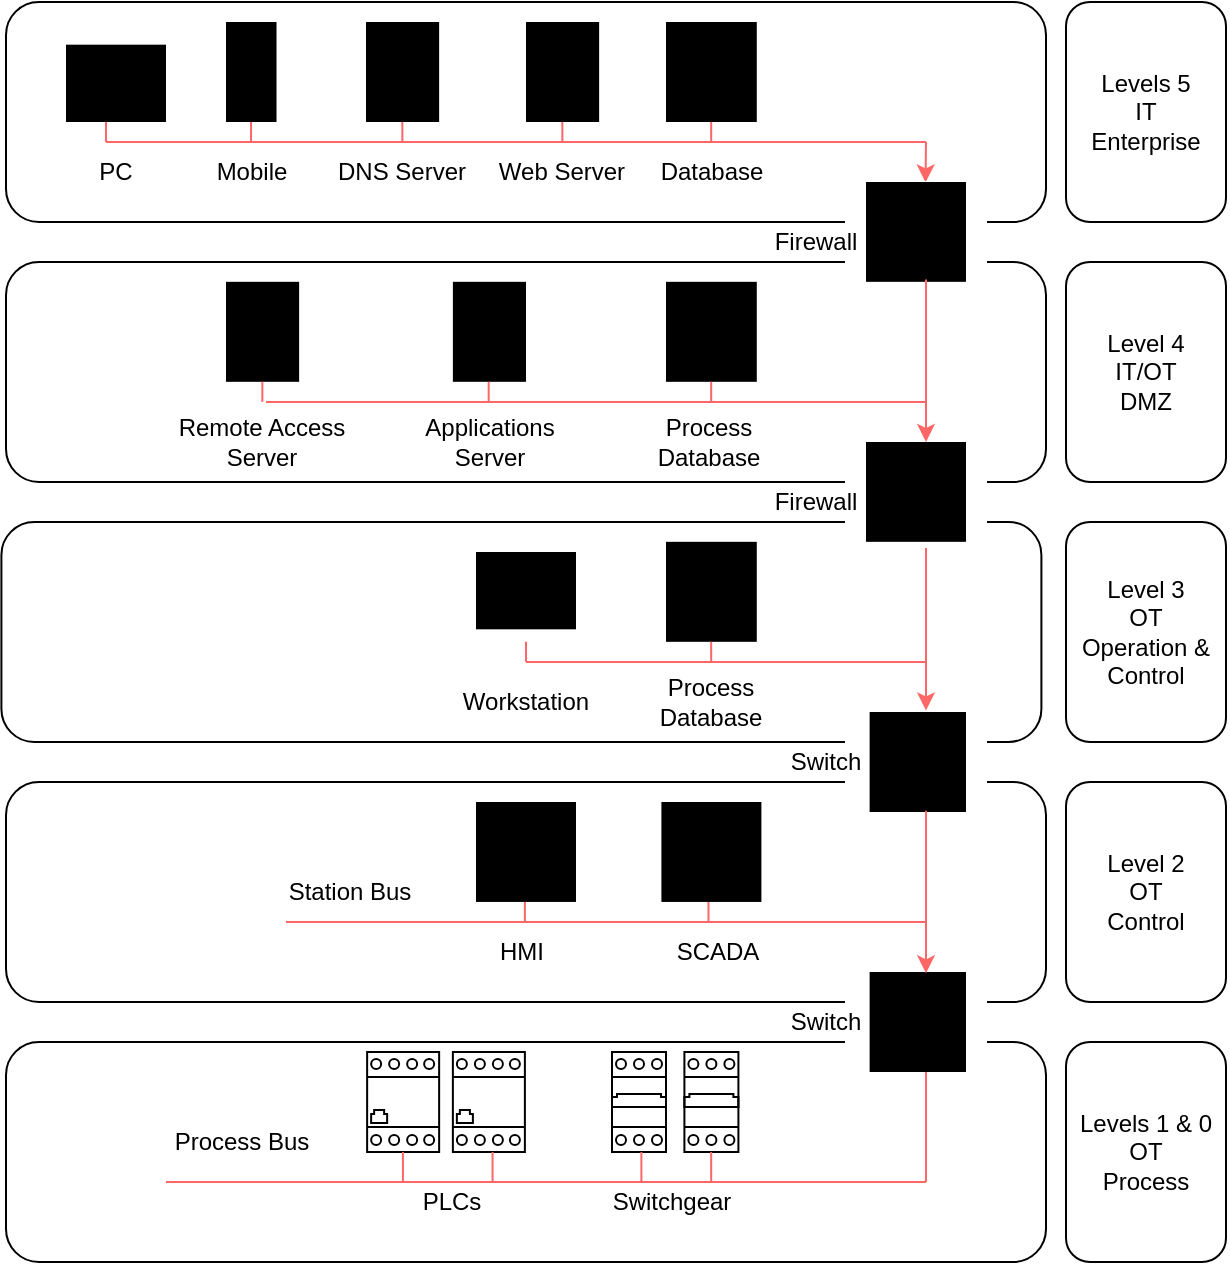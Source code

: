 <mxfile version="26.0.13">
  <diagram name="Page-1" id="nZBe7jGSiJjQ3l0EsS6I">
    <mxGraphModel dx="1383" dy="756" grid="1" gridSize="10" guides="1" tooltips="1" connect="1" arrows="1" fold="1" page="1" pageScale="1" pageWidth="1169" pageHeight="827" math="0" shadow="0">
      <root>
        <mxCell id="0" />
        <mxCell id="1" parent="0" />
        <mxCell id="Lq0R-Xg2uxRW0UDBwz7J-2" value="" style="rounded=1;whiteSpace=wrap;html=1;" vertex="1" parent="1">
          <mxGeometry x="190" y="100" width="520" height="110" as="geometry" />
        </mxCell>
        <mxCell id="Lq0R-Xg2uxRW0UDBwz7J-11" value="&lt;div&gt;Levels 5&lt;/div&gt;&lt;div&gt;IT&lt;/div&gt;&lt;div&gt;Enterprise&lt;/div&gt;" style="rounded=1;whiteSpace=wrap;html=1;" vertex="1" parent="1">
          <mxGeometry x="720" y="100" width="80" height="110" as="geometry" />
        </mxCell>
        <mxCell id="Lq0R-Xg2uxRW0UDBwz7J-12" value="&lt;div&gt;Level 4&lt;/div&gt;&lt;div&gt;IT/OT&lt;/div&gt;&lt;div&gt;DMZ&lt;/div&gt;" style="rounded=1;whiteSpace=wrap;html=1;" vertex="1" parent="1">
          <mxGeometry x="720" y="230" width="80" height="110" as="geometry" />
        </mxCell>
        <mxCell id="Lq0R-Xg2uxRW0UDBwz7J-13" value="&lt;div&gt;Level 3&lt;/div&gt;&lt;div&gt;OT&lt;/div&gt;&lt;div&gt;Operation &amp;amp; Control&lt;/div&gt;" style="rounded=1;whiteSpace=wrap;html=1;" vertex="1" parent="1">
          <mxGeometry x="720" y="360" width="80" height="110" as="geometry" />
        </mxCell>
        <mxCell id="Lq0R-Xg2uxRW0UDBwz7J-14" value="&lt;div&gt;Level 2&lt;/div&gt;&lt;div&gt;OT&lt;/div&gt;&lt;div&gt;Control&lt;/div&gt;" style="rounded=1;whiteSpace=wrap;html=1;" vertex="1" parent="1">
          <mxGeometry x="720" y="490" width="80" height="110" as="geometry" />
        </mxCell>
        <mxCell id="Lq0R-Xg2uxRW0UDBwz7J-15" value="&lt;div&gt;Levels 1 &amp;amp; 0&lt;/div&gt;&lt;div&gt;OT&lt;/div&gt;&lt;div&gt;Process&lt;/div&gt;" style="rounded=1;whiteSpace=wrap;html=1;" vertex="1" parent="1">
          <mxGeometry x="720" y="620" width="80" height="110" as="geometry" />
        </mxCell>
        <mxCell id="Lq0R-Xg2uxRW0UDBwz7J-16" value="" style="sketch=0;verticalLabelPosition=bottom;sketch=0;aspect=fixed;html=1;verticalAlign=top;strokeColor=none;fillColor=#000000;align=center;outlineConnect=0;pointerEvents=1;shape=mxgraph.citrix2.desktop;" vertex="1" parent="1">
          <mxGeometry x="220" y="121.34" width="50" height="38.66" as="geometry" />
        </mxCell>
        <mxCell id="Lq0R-Xg2uxRW0UDBwz7J-17" value="" style="sketch=0;verticalLabelPosition=bottom;sketch=0;aspect=fixed;html=1;verticalAlign=top;strokeColor=none;fillColor=#000000;align=center;outlineConnect=0;pointerEvents=1;shape=mxgraph.citrix2.mobile;" vertex="1" parent="1">
          <mxGeometry x="300" y="110.0" width="25.255" height="50" as="geometry" />
        </mxCell>
        <mxCell id="Lq0R-Xg2uxRW0UDBwz7J-18" value="" style="sketch=0;verticalLabelPosition=bottom;sketch=0;aspect=fixed;html=1;verticalAlign=top;strokeColor=none;fillColor=#000000;align=center;outlineConnect=0;pointerEvents=1;shape=mxgraph.citrix2.thin_client;" vertex="1" parent="1">
          <mxGeometry x="370" y="110.0" width="36.565" height="50" as="geometry" />
        </mxCell>
        <mxCell id="Lq0R-Xg2uxRW0UDBwz7J-19" value="" style="sketch=0;verticalLabelPosition=bottom;sketch=0;aspect=fixed;html=1;verticalAlign=top;strokeColor=none;fillColor=#000000;align=center;outlineConnect=0;pointerEvents=1;shape=mxgraph.citrix2.thin_client;" vertex="1" parent="1">
          <mxGeometry x="450" y="110.0" width="36.565" height="50" as="geometry" />
        </mxCell>
        <mxCell id="Lq0R-Xg2uxRW0UDBwz7J-20" value="" style="sketch=0;verticalLabelPosition=bottom;sketch=0;aspect=fixed;html=1;verticalAlign=top;strokeColor=none;fillColor=#000000;align=center;outlineConnect=0;pointerEvents=1;shape=mxgraph.citrix2.site_database;" vertex="1" parent="1">
          <mxGeometry x="520" y="110" width="45.395" height="50" as="geometry" />
        </mxCell>
        <mxCell id="Lq0R-Xg2uxRW0UDBwz7J-31" value="" style="endArrow=none;html=1;rounded=0;strokeColor=#FF6666;" edge="1" parent="1">
          <mxGeometry width="50" height="50" relative="1" as="geometry">
            <mxPoint x="240" y="170" as="sourcePoint" />
            <mxPoint x="650" y="170" as="targetPoint" />
          </mxGeometry>
        </mxCell>
        <mxCell id="Lq0R-Xg2uxRW0UDBwz7J-32" value="" style="endArrow=classic;html=1;rounded=0;entryX=0.568;entryY=0.004;entryDx=0;entryDy=0;entryPerimeter=0;strokeColor=#FF6666;" edge="1" parent="1" target="Lq0R-Xg2uxRW0UDBwz7J-23">
          <mxGeometry width="50" height="50" relative="1" as="geometry">
            <mxPoint x="650" y="170" as="sourcePoint" />
            <mxPoint x="650" y="180" as="targetPoint" />
          </mxGeometry>
        </mxCell>
        <mxCell id="Lq0R-Xg2uxRW0UDBwz7J-46" value="" style="rounded=1;whiteSpace=wrap;html=1;" vertex="1" parent="1">
          <mxGeometry x="190" y="230" width="520" height="110" as="geometry" />
        </mxCell>
        <mxCell id="Lq0R-Xg2uxRW0UDBwz7J-51" value="" style="sketch=0;verticalLabelPosition=bottom;sketch=0;aspect=fixed;html=1;verticalAlign=top;strokeColor=none;fillColor=#000000;align=center;outlineConnect=0;pointerEvents=1;shape=mxgraph.citrix2.thin_client;" vertex="1" parent="1">
          <mxGeometry x="413.44" y="239.91" width="36.565" height="50" as="geometry" />
        </mxCell>
        <mxCell id="Lq0R-Xg2uxRW0UDBwz7J-52" value="" style="sketch=0;verticalLabelPosition=bottom;sketch=0;aspect=fixed;html=1;verticalAlign=top;strokeColor=none;fillColor=#000000;align=center;outlineConnect=0;pointerEvents=1;shape=mxgraph.citrix2.site_database;" vertex="1" parent="1">
          <mxGeometry x="520" y="239.91" width="45.395" height="50" as="geometry" />
        </mxCell>
        <mxCell id="Lq0R-Xg2uxRW0UDBwz7J-57" value="" style="rounded=1;whiteSpace=wrap;html=1;" vertex="1" parent="1">
          <mxGeometry x="187.7" y="360" width="520" height="110" as="geometry" />
        </mxCell>
        <mxCell id="Lq0R-Xg2uxRW0UDBwz7J-63" value="" style="sketch=0;verticalLabelPosition=bottom;sketch=0;aspect=fixed;html=1;verticalAlign=top;strokeColor=none;fillColor=#000000;align=center;outlineConnect=0;pointerEvents=1;shape=mxgraph.citrix2.site_database;" vertex="1" parent="1">
          <mxGeometry x="520" y="369.91" width="45.395" height="50" as="geometry" />
        </mxCell>
        <mxCell id="Lq0R-Xg2uxRW0UDBwz7J-68" value="" style="rounded=1;whiteSpace=wrap;html=1;" vertex="1" parent="1">
          <mxGeometry x="190" y="490" width="520" height="110" as="geometry" />
        </mxCell>
        <mxCell id="Lq0R-Xg2uxRW0UDBwz7J-79" value="" style="rounded=1;whiteSpace=wrap;html=1;" vertex="1" parent="1">
          <mxGeometry x="190" y="620" width="520" height="110" as="geometry" />
        </mxCell>
        <mxCell id="Lq0R-Xg2uxRW0UDBwz7J-23" value="" style="rounded=0;whiteSpace=wrap;html=1;strokeColor=#FFFFFF;" vertex="1" parent="1">
          <mxGeometry x="610" y="190" width="70" height="60" as="geometry" />
        </mxCell>
        <mxCell id="Lq0R-Xg2uxRW0UDBwz7J-53" value="" style="rounded=0;whiteSpace=wrap;html=1;strokeColor=#FFFFFF;" vertex="1" parent="1">
          <mxGeometry x="610" y="320" width="70" height="60" as="geometry" />
        </mxCell>
        <mxCell id="Lq0R-Xg2uxRW0UDBwz7J-75" value="" style="rounded=0;whiteSpace=wrap;html=1;strokeColor=#FFFFFF;" vertex="1" parent="1">
          <mxGeometry x="610" y="580" width="70" height="60" as="geometry" />
        </mxCell>
        <mxCell id="Lq0R-Xg2uxRW0UDBwz7J-21" value="" style="sketch=0;verticalLabelPosition=bottom;sketch=0;aspect=fixed;html=1;verticalAlign=top;strokeColor=none;fillColor=#000000;align=center;outlineConnect=0;pointerEvents=1;shape=mxgraph.citrix2.firewall;" vertex="1" parent="1">
          <mxGeometry x="620" y="190" width="50" height="49.915" as="geometry" />
        </mxCell>
        <mxCell id="Lq0R-Xg2uxRW0UDBwz7J-90" value="" style="sketch=0;verticalLabelPosition=bottom;sketch=0;aspect=fixed;html=1;verticalAlign=top;strokeColor=none;fillColor=#000000;align=center;outlineConnect=0;pointerEvents=1;shape=mxgraph.citrix2.firewall;" vertex="1" parent="1">
          <mxGeometry x="620" y="320" width="50" height="49.915" as="geometry" />
        </mxCell>
        <mxCell id="Lq0R-Xg2uxRW0UDBwz7J-64" value="" style="rounded=0;whiteSpace=wrap;html=1;strokeColor=#FFFFFF;" vertex="1" parent="1">
          <mxGeometry x="610" y="450" width="70" height="60" as="geometry" />
        </mxCell>
        <mxCell id="Lq0R-Xg2uxRW0UDBwz7J-91" value="" style="sketch=0;verticalLabelPosition=bottom;sketch=0;aspect=fixed;html=1;verticalAlign=top;strokeColor=none;fillColor=#000000;align=center;outlineConnect=0;pointerEvents=1;shape=mxgraph.citrix2.network;" vertex="1" parent="1">
          <mxGeometry x="621.81" y="455" width="48.19" height="50" as="geometry" />
        </mxCell>
        <mxCell id="Lq0R-Xg2uxRW0UDBwz7J-93" value="" style="sketch=0;verticalLabelPosition=bottom;sketch=0;aspect=fixed;html=1;verticalAlign=top;strokeColor=none;fillColor=#000000;align=center;outlineConnect=0;pointerEvents=1;shape=mxgraph.citrix2.network;" vertex="1" parent="1">
          <mxGeometry x="621.81" y="585" width="48.19" height="50" as="geometry" />
        </mxCell>
        <mxCell id="Lq0R-Xg2uxRW0UDBwz7J-56" value="" style="endArrow=classic;html=1;rounded=0;entryX=0.568;entryY=0.004;entryDx=0;entryDy=0;entryPerimeter=0;strokeColor=#FF6666;" edge="1" parent="1">
          <mxGeometry width="50" height="50" relative="1" as="geometry">
            <mxPoint x="650" y="238.75" as="sourcePoint" />
            <mxPoint x="650" y="320" as="targetPoint" />
          </mxGeometry>
        </mxCell>
        <mxCell id="Lq0R-Xg2uxRW0UDBwz7J-94" value="" style="endArrow=classic;html=1;rounded=0;entryX=0.568;entryY=0.004;entryDx=0;entryDy=0;entryPerimeter=0;strokeColor=#FF6666;" edge="1" parent="1">
          <mxGeometry width="50" height="50" relative="1" as="geometry">
            <mxPoint x="650" y="373" as="sourcePoint" />
            <mxPoint x="650" y="454.25" as="targetPoint" />
          </mxGeometry>
        </mxCell>
        <mxCell id="Lq0R-Xg2uxRW0UDBwz7J-95" value="" style="endArrow=classic;html=1;rounded=0;entryX=0.568;entryY=0.004;entryDx=0;entryDy=0;entryPerimeter=0;strokeColor=#FF6666;" edge="1" parent="1">
          <mxGeometry width="50" height="50" relative="1" as="geometry">
            <mxPoint x="650" y="504.38" as="sourcePoint" />
            <mxPoint x="650" y="585.63" as="targetPoint" />
          </mxGeometry>
        </mxCell>
        <mxCell id="Lq0R-Xg2uxRW0UDBwz7J-96" value="" style="endArrow=none;html=1;rounded=0;strokeColor=#FF6666;" edge="1" parent="1">
          <mxGeometry width="50" height="50" relative="1" as="geometry">
            <mxPoint x="320" y="300" as="sourcePoint" />
            <mxPoint x="650" y="300" as="targetPoint" />
          </mxGeometry>
        </mxCell>
        <mxCell id="Lq0R-Xg2uxRW0UDBwz7J-97" value="" style="endArrow=none;html=1;rounded=0;strokeColor=#FF6666;" edge="1" parent="1">
          <mxGeometry width="50" height="50" relative="1" as="geometry">
            <mxPoint x="450" y="430" as="sourcePoint" />
            <mxPoint x="650" y="430" as="targetPoint" />
          </mxGeometry>
        </mxCell>
        <mxCell id="Lq0R-Xg2uxRW0UDBwz7J-98" value="" style="endArrow=none;html=1;rounded=0;strokeColor=#FF6666;" edge="1" parent="1">
          <mxGeometry width="50" height="50" relative="1" as="geometry">
            <mxPoint x="330" y="560" as="sourcePoint" />
            <mxPoint x="650" y="560" as="targetPoint" />
          </mxGeometry>
        </mxCell>
        <mxCell id="Lq0R-Xg2uxRW0UDBwz7J-99" value="Firewall" style="text;html=1;align=center;verticalAlign=middle;whiteSpace=wrap;rounded=0;" vertex="1" parent="1">
          <mxGeometry x="565.39" y="205" width="60" height="30" as="geometry" />
        </mxCell>
        <mxCell id="Lq0R-Xg2uxRW0UDBwz7J-100" value="Firewall" style="text;html=1;align=center;verticalAlign=middle;whiteSpace=wrap;rounded=0;" vertex="1" parent="1">
          <mxGeometry x="565.39" y="335" width="60" height="30" as="geometry" />
        </mxCell>
        <mxCell id="Lq0R-Xg2uxRW0UDBwz7J-102" value="Switch" style="text;html=1;align=center;verticalAlign=middle;whiteSpace=wrap;rounded=0;" vertex="1" parent="1">
          <mxGeometry x="570" y="465" width="60" height="30" as="geometry" />
        </mxCell>
        <mxCell id="Lq0R-Xg2uxRW0UDBwz7J-104" value="Switch" style="text;html=1;align=center;verticalAlign=middle;whiteSpace=wrap;rounded=0;" vertex="1" parent="1">
          <mxGeometry x="570" y="595" width="60" height="30" as="geometry" />
        </mxCell>
        <mxCell id="Lq0R-Xg2uxRW0UDBwz7J-105" value="PC" style="text;html=1;align=center;verticalAlign=middle;whiteSpace=wrap;rounded=0;" vertex="1" parent="1">
          <mxGeometry x="215" y="170" width="60" height="30" as="geometry" />
        </mxCell>
        <mxCell id="Lq0R-Xg2uxRW0UDBwz7J-106" value="Mobile" style="text;html=1;align=center;verticalAlign=middle;whiteSpace=wrap;rounded=0;" vertex="1" parent="1">
          <mxGeometry x="282.63" y="170" width="60" height="30" as="geometry" />
        </mxCell>
        <mxCell id="Lq0R-Xg2uxRW0UDBwz7J-107" value="DNS Server" style="text;html=1;align=center;verticalAlign=middle;whiteSpace=wrap;rounded=0;" vertex="1" parent="1">
          <mxGeometry x="353.28" y="170" width="70" height="30" as="geometry" />
        </mxCell>
        <mxCell id="Lq0R-Xg2uxRW0UDBwz7J-108" value="Web Server" style="text;html=1;align=center;verticalAlign=middle;whiteSpace=wrap;rounded=0;" vertex="1" parent="1">
          <mxGeometry x="433.28" y="170" width="70" height="30" as="geometry" />
        </mxCell>
        <mxCell id="Lq0R-Xg2uxRW0UDBwz7J-109" value="Database" style="text;html=1;align=center;verticalAlign=middle;whiteSpace=wrap;rounded=0;" vertex="1" parent="1">
          <mxGeometry x="507.7" y="170" width="70" height="30" as="geometry" />
        </mxCell>
        <mxCell id="Lq0R-Xg2uxRW0UDBwz7J-110" value="Remote Access Server" style="text;html=1;align=center;verticalAlign=middle;whiteSpace=wrap;rounded=0;" vertex="1" parent="1">
          <mxGeometry x="268.28" y="305" width="100" height="30" as="geometry" />
        </mxCell>
        <mxCell id="Lq0R-Xg2uxRW0UDBwz7J-111" value="" style="sketch=0;verticalLabelPosition=bottom;sketch=0;aspect=fixed;html=1;verticalAlign=top;strokeColor=none;fillColor=#000000;align=center;outlineConnect=0;pointerEvents=1;shape=mxgraph.citrix2.thin_client;" vertex="1" parent="1">
          <mxGeometry x="300" y="239.91" width="36.565" height="50" as="geometry" />
        </mxCell>
        <mxCell id="Lq0R-Xg2uxRW0UDBwz7J-112" value="Applications Server" style="text;html=1;align=center;verticalAlign=middle;whiteSpace=wrap;rounded=0;" vertex="1" parent="1">
          <mxGeometry x="381.72" y="305" width="100" height="30" as="geometry" />
        </mxCell>
        <mxCell id="Lq0R-Xg2uxRW0UDBwz7J-114" value="Process Database" style="text;html=1;align=center;verticalAlign=middle;whiteSpace=wrap;rounded=0;" vertex="1" parent="1">
          <mxGeometry x="492.7" y="305" width="97.3" height="30" as="geometry" />
        </mxCell>
        <mxCell id="Lq0R-Xg2uxRW0UDBwz7J-115" value="HMI" style="text;html=1;align=center;verticalAlign=middle;whiteSpace=wrap;rounded=0;" vertex="1" parent="1">
          <mxGeometry x="402.7" y="560" width="90" height="30" as="geometry" />
        </mxCell>
        <mxCell id="Lq0R-Xg2uxRW0UDBwz7J-116" value="Station Bus" style="text;html=1;align=center;verticalAlign=middle;whiteSpace=wrap;rounded=0;" vertex="1" parent="1">
          <mxGeometry x="316.56" y="530" width="90" height="30" as="geometry" />
        </mxCell>
        <mxCell id="Lq0R-Xg2uxRW0UDBwz7J-117" value="" style="sketch=0;verticalLabelPosition=bottom;sketch=0;aspect=fixed;html=1;verticalAlign=top;strokeColor=none;fillColor=#000000;align=center;outlineConnect=0;pointerEvents=1;shape=mxgraph.citrix2.desktop;" vertex="1" parent="1">
          <mxGeometry x="425" y="375" width="50" height="38.66" as="geometry" />
        </mxCell>
        <mxCell id="Lq0R-Xg2uxRW0UDBwz7J-119" value="Process Bus" style="text;html=1;align=center;verticalAlign=middle;whiteSpace=wrap;rounded=0;" vertex="1" parent="1">
          <mxGeometry x="263.28" y="655" width="90" height="30" as="geometry" />
        </mxCell>
        <mxCell id="Lq0R-Xg2uxRW0UDBwz7J-121" value="" style="endArrow=none;html=1;rounded=0;strokeColor=#FF6666;" edge="1" parent="1">
          <mxGeometry width="50" height="50" relative="1" as="geometry">
            <mxPoint x="270" y="690" as="sourcePoint" />
            <mxPoint x="650" y="690" as="targetPoint" />
          </mxGeometry>
        </mxCell>
        <mxCell id="Lq0R-Xg2uxRW0UDBwz7J-122" value="" style="endArrow=none;html=1;rounded=0;strokeColor=#FF6666;" edge="1" parent="1">
          <mxGeometry width="50" height="50" relative="1" as="geometry">
            <mxPoint x="650" y="690" as="sourcePoint" />
            <mxPoint x="650" y="635" as="targetPoint" />
          </mxGeometry>
        </mxCell>
        <mxCell id="Lq0R-Xg2uxRW0UDBwz7J-123" value="Workstation" style="text;html=1;align=center;verticalAlign=middle;whiteSpace=wrap;rounded=0;" vertex="1" parent="1">
          <mxGeometry x="405" y="435" width="90" height="30" as="geometry" />
        </mxCell>
        <mxCell id="Lq0R-Xg2uxRW0UDBwz7J-124" value="Process Database" style="text;html=1;align=center;verticalAlign=middle;whiteSpace=wrap;rounded=0;" vertex="1" parent="1">
          <mxGeometry x="494.05" y="435" width="97.3" height="30" as="geometry" />
        </mxCell>
        <mxCell id="Lq0R-Xg2uxRW0UDBwz7J-125" value="" style="verticalLabelPosition=bottom;dashed=0;shadow=0;html=1;align=center;verticalAlign=top;shape=mxgraph.cabinets.cb_3p;" vertex="1" parent="1">
          <mxGeometry x="529.2" y="625" width="27" height="50" as="geometry" />
        </mxCell>
        <mxCell id="Lq0R-Xg2uxRW0UDBwz7J-126" value="" style="verticalLabelPosition=bottom;dashed=0;shadow=0;html=1;align=center;verticalAlign=top;shape=mxgraph.cabinets.cb_3p;" vertex="1" parent="1">
          <mxGeometry x="493.0" y="625" width="27" height="50" as="geometry" />
        </mxCell>
        <mxCell id="Lq0R-Xg2uxRW0UDBwz7J-127" value="" style="sketch=0;verticalLabelPosition=bottom;sketch=0;aspect=fixed;html=1;verticalAlign=top;strokeColor=none;fillColor=#000000;align=center;outlineConnect=0;pointerEvents=1;shape=mxgraph.citrix2.professional_graphics_desktop;" vertex="1" parent="1">
          <mxGeometry x="517.7" y="500" width="50" height="49.97" as="geometry" />
        </mxCell>
        <mxCell id="Lq0R-Xg2uxRW0UDBwz7J-128" value="" style="sketch=0;verticalLabelPosition=bottom;sketch=0;aspect=fixed;html=1;verticalAlign=top;strokeColor=none;fillColor=#000000;align=center;outlineConnect=0;pointerEvents=1;shape=mxgraph.citrix2.professional_graphics_desktop;" vertex="1" parent="1">
          <mxGeometry x="425.0" y="500" width="50" height="49.97" as="geometry" />
        </mxCell>
        <mxCell id="Lq0R-Xg2uxRW0UDBwz7J-129" value="" style="verticalLabelPosition=bottom;dashed=0;shadow=0;html=1;align=center;verticalAlign=top;shape=mxgraph.cabinets.residual_current_device_4p;" vertex="1" parent="1">
          <mxGeometry x="413.44" y="625" width="36" height="50" as="geometry" />
        </mxCell>
        <mxCell id="Lq0R-Xg2uxRW0UDBwz7J-130" value="" style="verticalLabelPosition=bottom;dashed=0;shadow=0;html=1;align=center;verticalAlign=top;shape=mxgraph.cabinets.residual_current_device_4p;" vertex="1" parent="1">
          <mxGeometry x="370.57" y="625" width="36" height="50" as="geometry" />
        </mxCell>
        <mxCell id="Lq0R-Xg2uxRW0UDBwz7J-131" value="SCADA" style="text;html=1;align=center;verticalAlign=middle;whiteSpace=wrap;rounded=0;" vertex="1" parent="1">
          <mxGeometry x="501.35" y="560" width="90" height="30" as="geometry" />
        </mxCell>
        <mxCell id="Lq0R-Xg2uxRW0UDBwz7J-132" value="Switchgear" style="text;html=1;align=center;verticalAlign=middle;whiteSpace=wrap;rounded=0;" vertex="1" parent="1">
          <mxGeometry x="477.7" y="685" width="90" height="30" as="geometry" />
        </mxCell>
        <mxCell id="Lq0R-Xg2uxRW0UDBwz7J-133" value="PLCs" style="text;html=1;align=center;verticalAlign=middle;whiteSpace=wrap;rounded=0;" vertex="1" parent="1">
          <mxGeometry x="368.28" y="685" width="90" height="30" as="geometry" />
        </mxCell>
        <mxCell id="Lq0R-Xg2uxRW0UDBwz7J-136" value="" style="endArrow=none;html=1;rounded=0;strokeColor=#FF6666;" edge="1" parent="1">
          <mxGeometry width="50" height="50" relative="1" as="geometry">
            <mxPoint x="542.59" y="690" as="sourcePoint" />
            <mxPoint x="542.59" y="675" as="targetPoint" />
          </mxGeometry>
        </mxCell>
        <mxCell id="Lq0R-Xg2uxRW0UDBwz7J-137" value="" style="endArrow=none;html=1;rounded=0;strokeColor=#FF6666;" edge="1" parent="1">
          <mxGeometry width="50" height="50" relative="1" as="geometry">
            <mxPoint x="542.59" y="429.91" as="sourcePoint" />
            <mxPoint x="542.59" y="419.91" as="targetPoint" />
          </mxGeometry>
        </mxCell>
        <mxCell id="Lq0R-Xg2uxRW0UDBwz7J-138" value="" style="endArrow=none;html=1;rounded=0;strokeColor=#FF6666;" edge="1" parent="1">
          <mxGeometry width="50" height="50" relative="1" as="geometry">
            <mxPoint x="450" y="429.91" as="sourcePoint" />
            <mxPoint x="450" y="419.91" as="targetPoint" />
          </mxGeometry>
        </mxCell>
        <mxCell id="Lq0R-Xg2uxRW0UDBwz7J-139" value="" style="endArrow=none;html=1;rounded=0;strokeColor=#FF6666;" edge="1" parent="1">
          <mxGeometry width="50" height="50" relative="1" as="geometry">
            <mxPoint x="542.59" y="299.91" as="sourcePoint" />
            <mxPoint x="542.59" y="289.91" as="targetPoint" />
          </mxGeometry>
        </mxCell>
        <mxCell id="Lq0R-Xg2uxRW0UDBwz7J-140" value="" style="endArrow=none;html=1;rounded=0;strokeColor=#FF6666;" edge="1" parent="1">
          <mxGeometry width="50" height="50" relative="1" as="geometry">
            <mxPoint x="431.33" y="299.91" as="sourcePoint" />
            <mxPoint x="431.33" y="289.91" as="targetPoint" />
          </mxGeometry>
        </mxCell>
        <mxCell id="Lq0R-Xg2uxRW0UDBwz7J-141" value="" style="endArrow=none;html=1;rounded=0;strokeColor=#FF6666;" edge="1" parent="1">
          <mxGeometry width="50" height="50" relative="1" as="geometry">
            <mxPoint x="318.17" y="299.91" as="sourcePoint" />
            <mxPoint x="318.17" y="289.91" as="targetPoint" />
          </mxGeometry>
        </mxCell>
        <mxCell id="Lq0R-Xg2uxRW0UDBwz7J-142" value="" style="endArrow=none;html=1;rounded=0;strokeColor=#FF6666;" edge="1" parent="1">
          <mxGeometry width="50" height="50" relative="1" as="geometry">
            <mxPoint x="240" y="170" as="sourcePoint" />
            <mxPoint x="240" y="160" as="targetPoint" />
          </mxGeometry>
        </mxCell>
        <mxCell id="Lq0R-Xg2uxRW0UDBwz7J-143" value="" style="endArrow=none;html=1;rounded=0;strokeColor=#FF6666;" edge="1" parent="1">
          <mxGeometry width="50" height="50" relative="1" as="geometry">
            <mxPoint x="312.52" y="170" as="sourcePoint" />
            <mxPoint x="312.52" y="160" as="targetPoint" />
          </mxGeometry>
        </mxCell>
        <mxCell id="Lq0R-Xg2uxRW0UDBwz7J-144" value="" style="endArrow=none;html=1;rounded=0;strokeColor=#FF6666;" edge="1" parent="1">
          <mxGeometry width="50" height="50" relative="1" as="geometry">
            <mxPoint x="388.17" y="170" as="sourcePoint" />
            <mxPoint x="388.17" y="160" as="targetPoint" />
          </mxGeometry>
        </mxCell>
        <mxCell id="Lq0R-Xg2uxRW0UDBwz7J-145" value="" style="endArrow=none;html=1;rounded=0;strokeColor=#FF6666;" edge="1" parent="1">
          <mxGeometry width="50" height="50" relative="1" as="geometry">
            <mxPoint x="468.17" y="170" as="sourcePoint" />
            <mxPoint x="468.17" y="160" as="targetPoint" />
          </mxGeometry>
        </mxCell>
        <mxCell id="Lq0R-Xg2uxRW0UDBwz7J-146" value="" style="endArrow=none;html=1;rounded=0;strokeColor=#FF6666;" edge="1" parent="1">
          <mxGeometry width="50" height="50" relative="1" as="geometry">
            <mxPoint x="542.59" y="170" as="sourcePoint" />
            <mxPoint x="542.59" y="160" as="targetPoint" />
          </mxGeometry>
        </mxCell>
        <mxCell id="Lq0R-Xg2uxRW0UDBwz7J-150" value="" style="endArrow=none;html=1;rounded=0;strokeColor=#FF6666;" edge="1" parent="1">
          <mxGeometry width="50" height="50" relative="1" as="geometry">
            <mxPoint x="449.44" y="559.97" as="sourcePoint" />
            <mxPoint x="449.44" y="549.97" as="targetPoint" />
          </mxGeometry>
        </mxCell>
        <mxCell id="Lq0R-Xg2uxRW0UDBwz7J-151" value="" style="endArrow=none;html=1;rounded=0;strokeColor=#FF6666;" edge="1" parent="1">
          <mxGeometry width="50" height="50" relative="1" as="geometry">
            <mxPoint x="541.24" y="560" as="sourcePoint" />
            <mxPoint x="541.24" y="550" as="targetPoint" />
          </mxGeometry>
        </mxCell>
        <mxCell id="Lq0R-Xg2uxRW0UDBwz7J-152" value="" style="endArrow=none;html=1;rounded=0;strokeColor=#FF6666;" edge="1" parent="1">
          <mxGeometry width="50" height="50" relative="1" as="geometry">
            <mxPoint x="507.7" y="690" as="sourcePoint" />
            <mxPoint x="507.7" y="675" as="targetPoint" />
          </mxGeometry>
        </mxCell>
        <mxCell id="Lq0R-Xg2uxRW0UDBwz7J-153" value="" style="endArrow=none;html=1;rounded=0;strokeColor=#FF6666;" edge="1" parent="1">
          <mxGeometry width="50" height="50" relative="1" as="geometry">
            <mxPoint x="433.28" y="690" as="sourcePoint" />
            <mxPoint x="433.28" y="675" as="targetPoint" />
          </mxGeometry>
        </mxCell>
        <mxCell id="Lq0R-Xg2uxRW0UDBwz7J-154" value="" style="endArrow=none;html=1;rounded=0;strokeColor=#FF6666;" edge="1" parent="1">
          <mxGeometry width="50" height="50" relative="1" as="geometry">
            <mxPoint x="388.46" y="690" as="sourcePoint" />
            <mxPoint x="388.46" y="675" as="targetPoint" />
          </mxGeometry>
        </mxCell>
      </root>
    </mxGraphModel>
  </diagram>
</mxfile>
